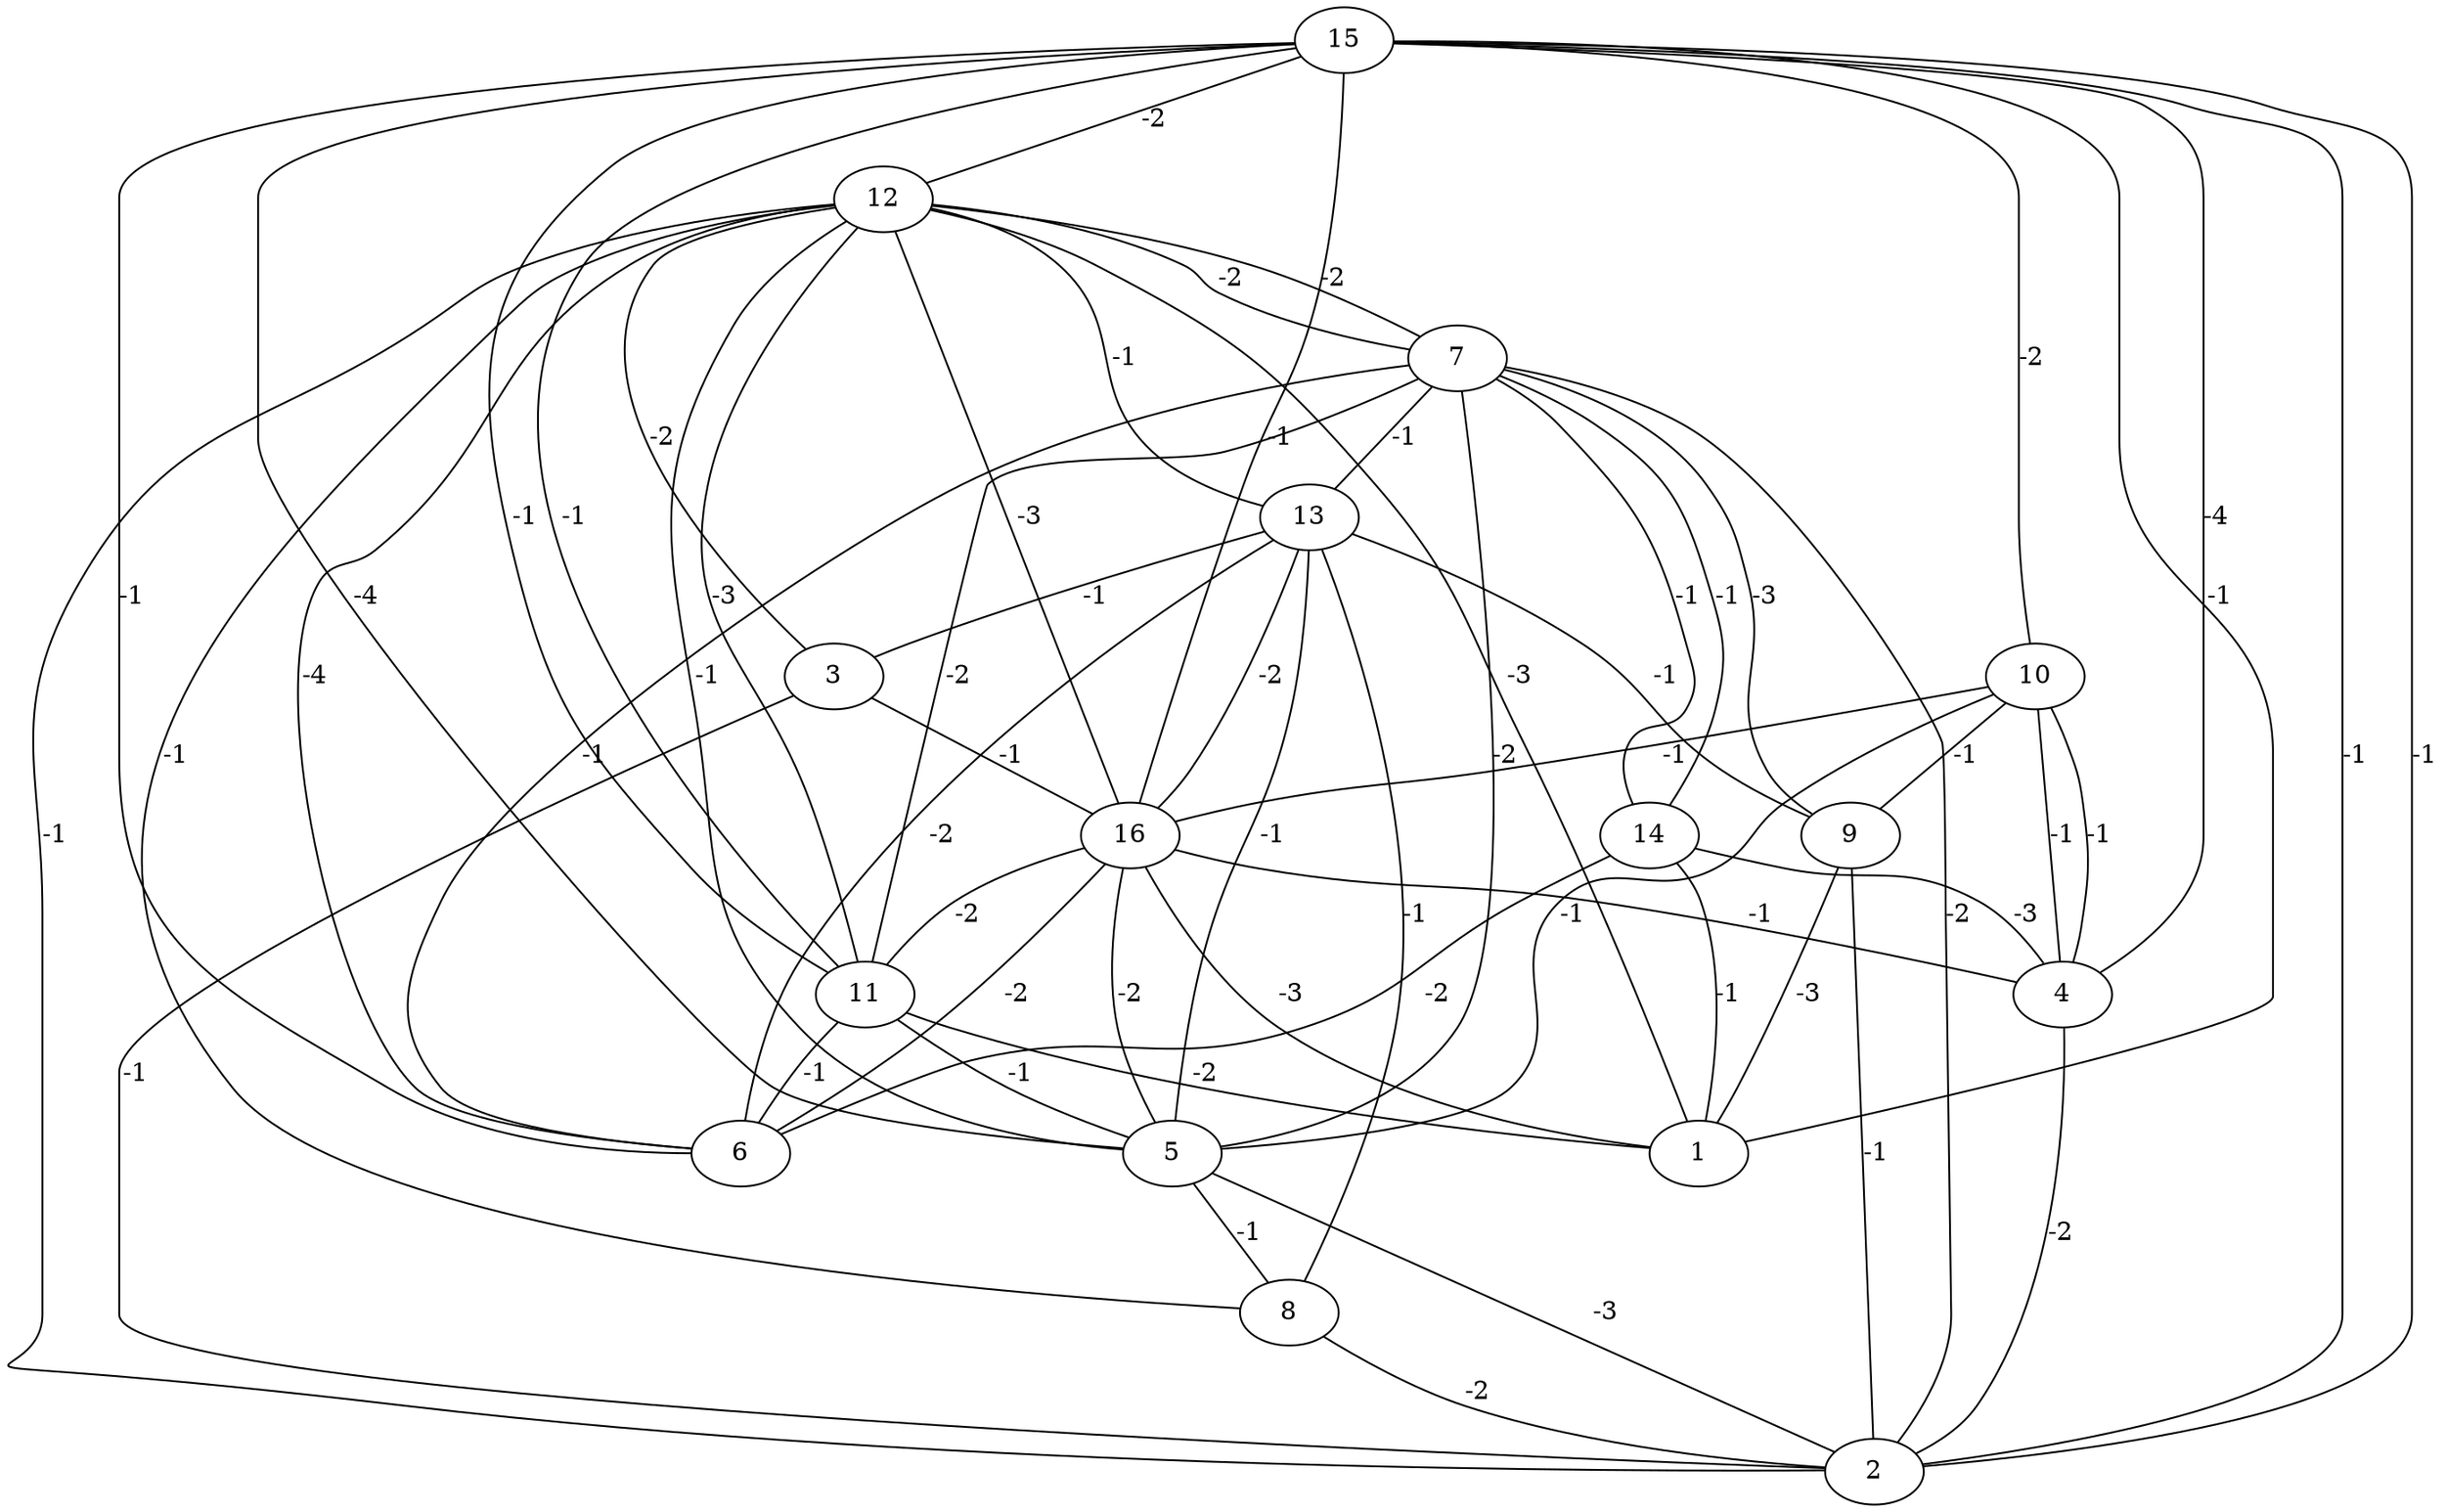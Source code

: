 graph G {
15;
12;
3;
10;
16;
5;
9;
2;
7;
4;
6;
11;
14;
1;
13;
8;
3 -- 2  [label="-1"];
3 -- 16  [label="-1"];
4 -- 2  [label="-2"];
5 -- 2  [label="-3"];
5 -- 8  [label="-1"];
7 -- 2  [label="-2"];
7 -- 5  [label="-2"];
7 -- 6  [label="-1"];
7 -- 11  [label="-2"];
7 -- 13  [label="-1"];
7 -- 14  [label="-1"];
8 -- 2  [label="-2"];
9 -- 1  [label="-3"];
9 -- 2  [label="-1"];
10 -- 4  [label="-1"];
10 -- 5  [label="-1"];
10 -- 9  [label="-1"];
10 -- 16  [label="-1"];
11 -- 1  [label="-2"];
11 -- 5  [label="-1"];
11 -- 6  [label="-1"];
12 -- 1  [label="-3"];
12 -- 2  [label="-1"];
12 -- 3  [label="-2"];
12 -- 5  [label="-1"];
12 -- 6  [label="-4"];
12 -- 7  [label="-2"];
12 -- 8  [label="-1"];
12 -- 11  [label="-3"];
12 -- 13  [label="-1"];
13 -- 3  [label="-1"];
13 -- 5  [label="-1"];
13 -- 6  [label="-2"];
13 -- 8  [label="-1"];
13 -- 9  [label="-1"];
14 -- 1  [label="-1"];
14 -- 4  [label="-3"];
14 -- 6  [label="-2"];
15 -- 1  [label="-1"];
15 -- 2  [label="-1"];
15 -- 4  [label="-4"];
15 -- 5  [label="-4"];
15 -- 6  [label="-1"];
15 -- 10  [label="-2"];
15 -- 11  [label="-1"];
15 -- 12  [label="-2"];
15 -- 16  [label="-1"];
16 -- 1  [label="-3"];
16 -- 4  [label="-1"];
16 -- 6  [label="-2"];
16 -- 11  [label="-2"];
15 -- 2  [label="-1"];
15 -- 11  [label="-1"];
12 -- 7  [label="-2"];
12 -- 16  [label="-3"];
10 -- 4  [label="-1"];
7 -- 9  [label="-3"];
7 -- 14  [label="-1"];
13 -- 16  [label="-2"];
16 -- 5  [label="-2"];
}
